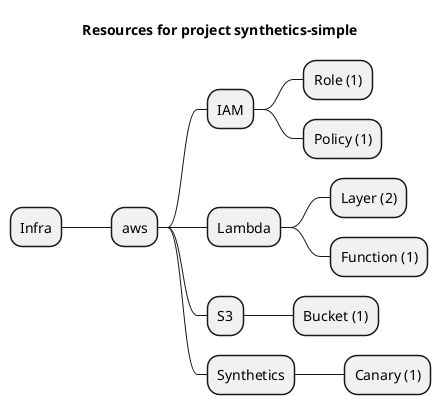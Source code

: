 @startmindmap
title Resources for project synthetics-simple
skinparam monochrome true
+ Infra
++ aws
+++ IAM
++++ Role (1)
++++ Policy (1)
+++ Lambda
++++ Layer (2)
++++ Function (1)
+++ S3
++++ Bucket (1)
+++ Synthetics
++++ Canary (1)
@endmindmap